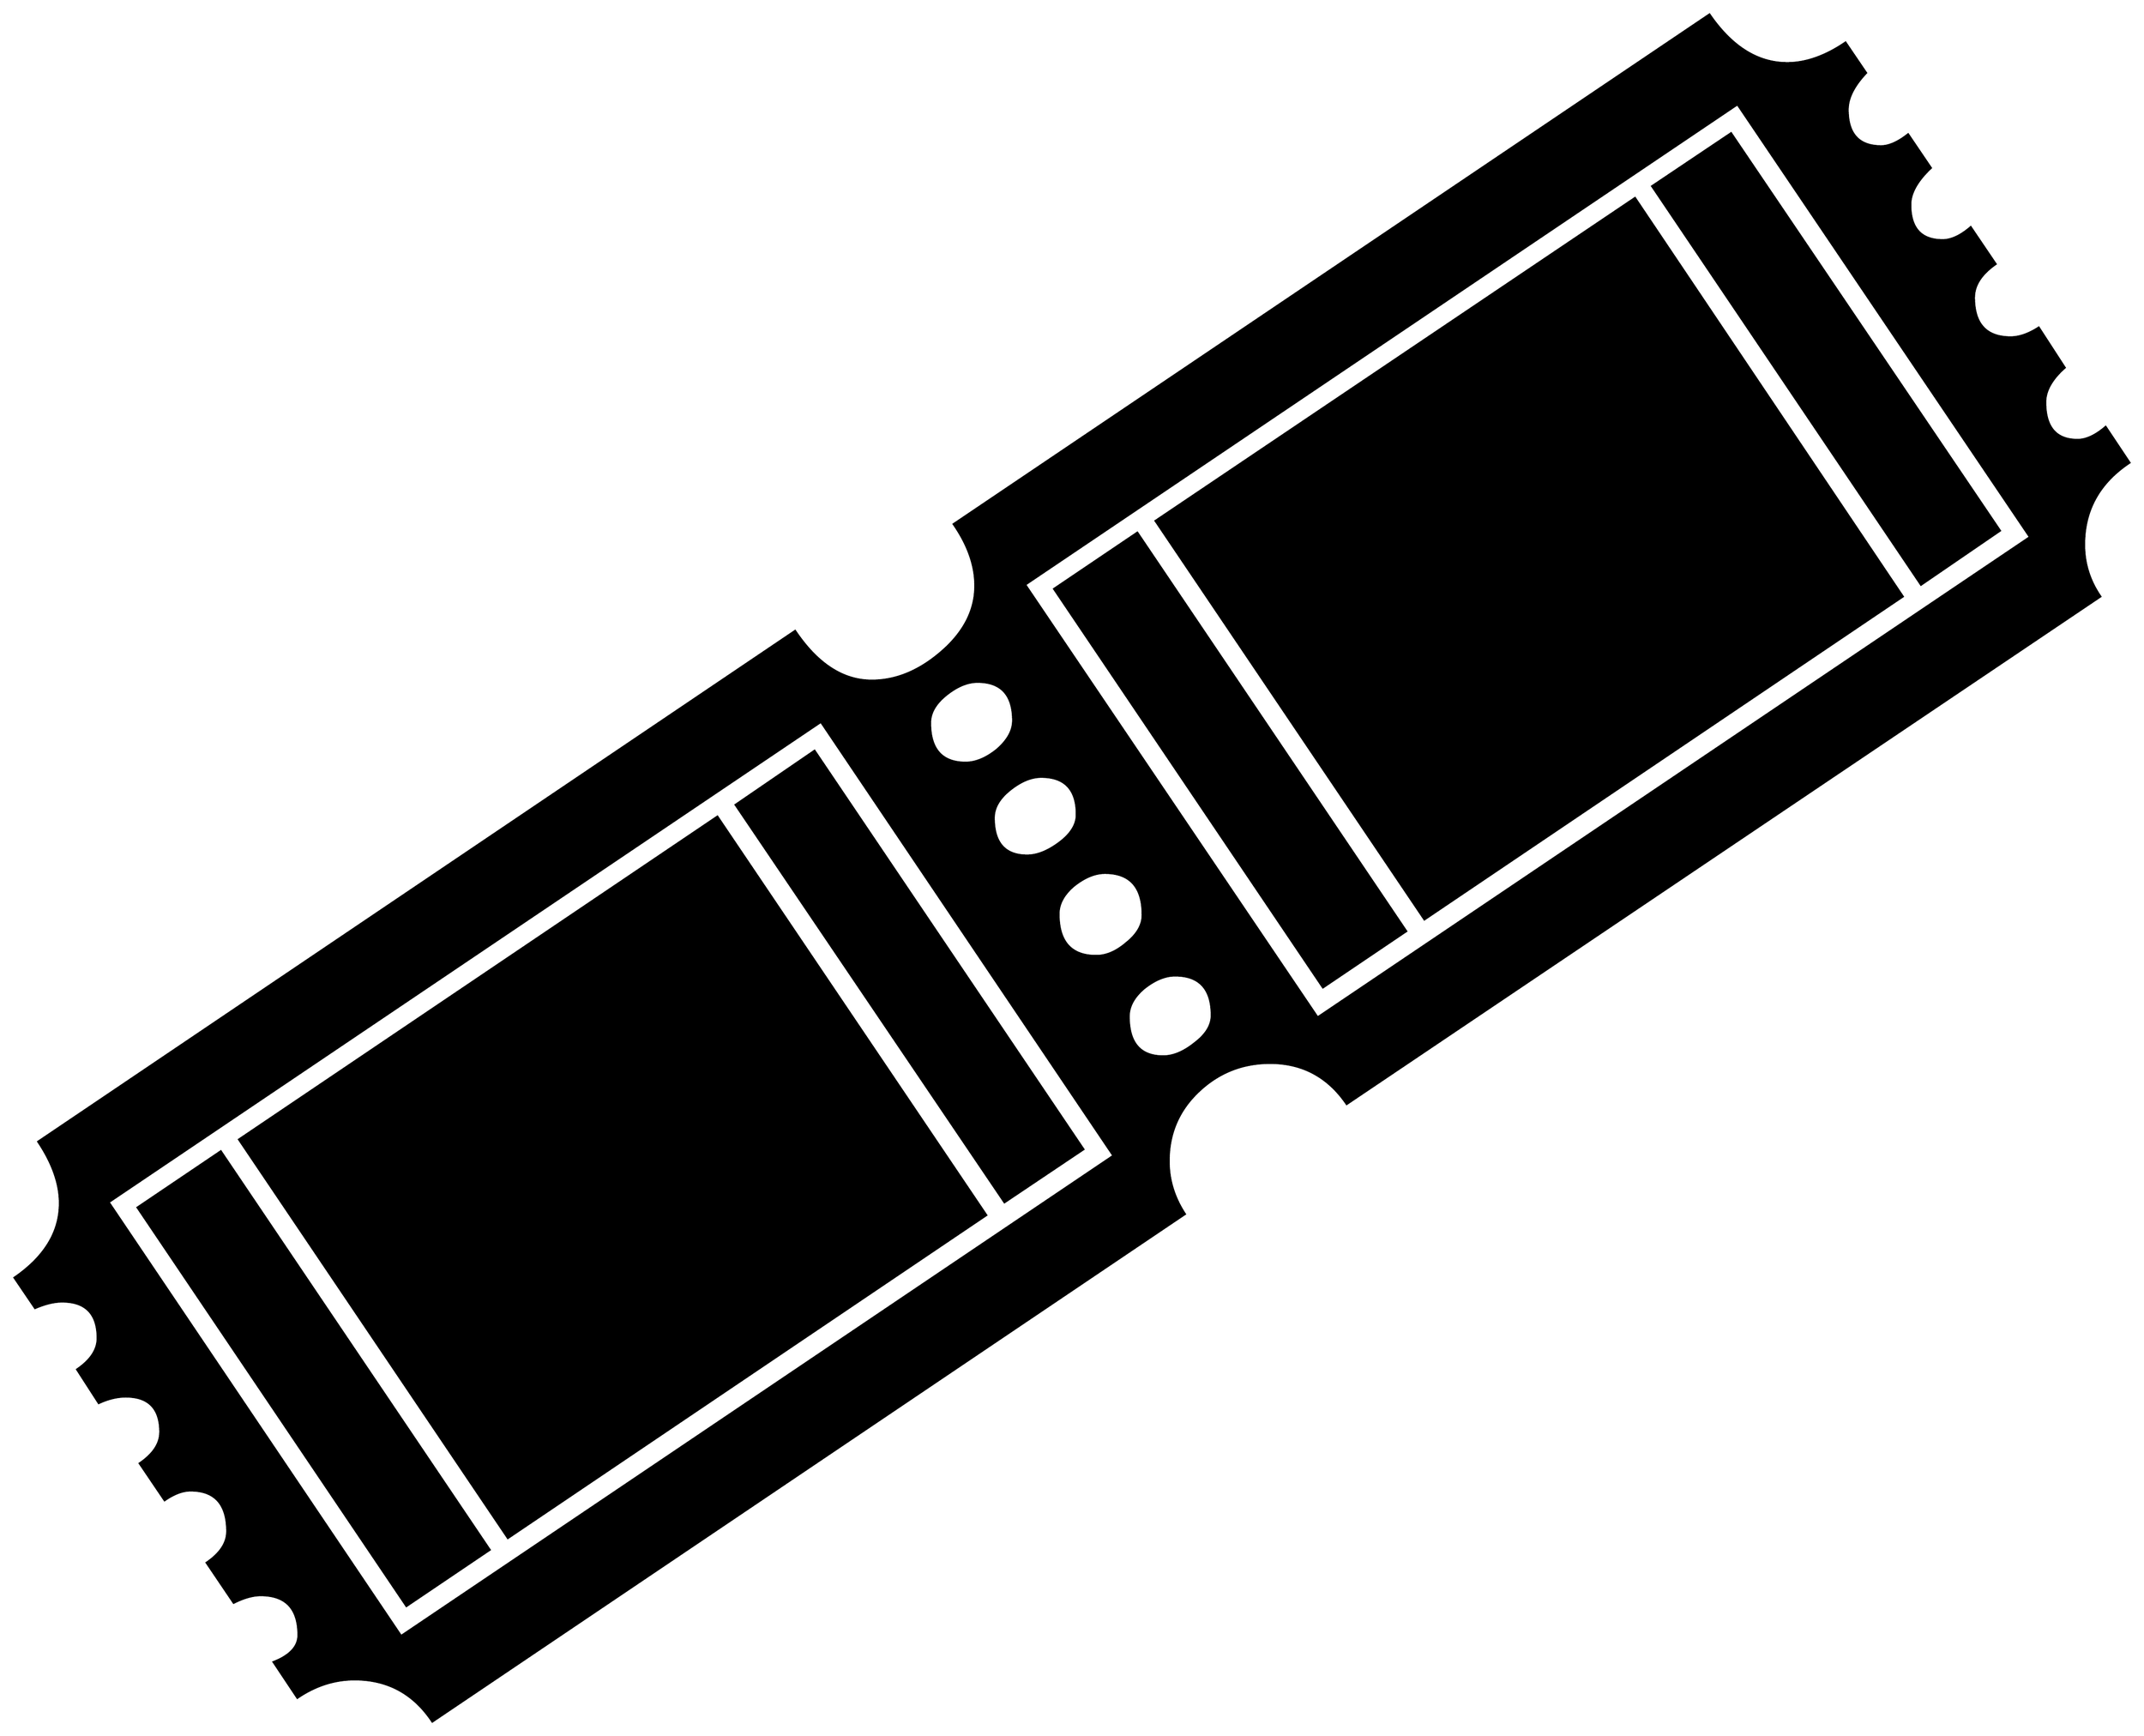


\begin{tikzpicture}[y=0.80pt, x=0.80pt, yscale=-1.0, xscale=1.0, inner sep=0pt, outer sep=0pt]
\begin{scope}[shift={(100.0,1791.0)},nonzero rule]
  \path[draw=.,fill=.,line width=1.600pt] (2003.0,-1043.0) ..
    controls (1975.0,-1024.333) and (1961.0,-999.0) ..
    (1961.0,-967.0) .. controls (1961.0,-949.667) and
    (1966.0,-933.667) .. (1976.0,-919.0) -- (1278.0,-449.0) ..
    controls (1260.667,-474.333) and (1237.0,-487.0) ..
    (1207.0,-487.0) .. controls (1181.0,-487.0) and
    (1158.667,-478.0) .. (1140.0,-460.0) .. controls
    (1122.0,-442.667) and (1113.0,-421.333) .. (1113.0,-396.0) ..
    controls (1113.0,-378.667) and (1118.0,-362.333) ..
    (1128.0,-347.0) -- (431.0,123.0) .. controls (413.667,97.0)
    and (389.667,84.0) .. (359.0,84.0) .. controls (340.333,84.0)
    and (322.667,89.667) .. (306.0,101.0) -- (284.0,68.0) ..
    controls (299.333,62.0) and (307.0,53.667) .. (307.0,43.0) ..
    controls (307.0,18.333) and (295.333,6.0) .. (272.0,6.0) ..
    controls (264.667,6.0) and (256.333,8.333) .. (247.0,13.0) --
    (222.0,-24.0) .. controls (234.667,-32.667) and (241.0,-42.333) ..
    (241.0,-53.0) .. controls (241.0,-78.333) and (229.667,-91.0) ..
    (207.0,-91.0) .. controls (199.667,-91.0) and (191.667,-88.0) ..
    (183.0,-82.0) -- (160.0,-116.0) .. controls (172.667,-124.667)
    and (179.0,-134.333) .. (179.0,-145.0) .. controls
    (179.0,-167.0) and (168.333,-178.0) .. (147.0,-178.0) ..
    controls (139.0,-178.0) and (130.667,-176.0) .. (122.0,-172.0)
    -- (102.0,-203.0) .. controls (114.667,-211.667) and
    (121.0,-221.333) .. (121.0,-232.0) .. controls (121.0,-254.667)
    and (110.0,-266.0) .. (88.0,-266.0) .. controls
    (80.667,-266.0) and (72.333,-264.0) .. (63.0,-260.0) --
    (44.0,-288.0) .. controls (72.0,-307.333) and (86.0,-330.333) ..
    (86.0,-357.0) .. controls (86.0,-375.0) and (79.333,-394.0) ..
    (66.0,-414.0) -- (767.0,-887.0) .. controls (787.667,-856.333)
    and (811.333,-841.0) .. (838.0,-841.0) .. controls
    (860.667,-841.0) and (882.333,-850.0) .. (903.0,-868.0) ..
    controls (923.667,-886.0) and (934.0,-906.333) .. (934.0,-929.0)
    .. controls (934.0,-947.667) and (927.333,-966.667) ..
    (914.0,-986.0) -- (1614.0,-1458.0) .. controls
    (1634.667,-1428.0) and (1658.667,-1413.0) .. (1686.0,-1413.0) ..
    controls (1703.333,-1413.0) and (1721.333,-1419.333) ..
    (1740.0,-1432.0) -- (1759.0,-1404.0) .. controls
    (1747.667,-1392.0) and (1742.0,-1380.667) .. (1742.0,-1370.0) ..
    controls (1742.0,-1347.333) and (1752.333,-1336.0) ..
    (1773.0,-1336.0) .. controls (1780.333,-1336.0) and
    (1788.667,-1339.667) .. (1798.0,-1347.0) -- (1819.0,-1316.0) ..
    controls (1806.333,-1304.0) and (1800.0,-1292.667) ..
    (1800.0,-1282.0) .. controls (1800.0,-1260.0) and
    (1810.0,-1249.0) .. (1830.0,-1249.0) .. controls
    (1838.0,-1249.0) and (1846.667,-1253.0) .. (1856.0,-1261.0) --
    (1879.0,-1227.0) .. controls (1865.667,-1217.667) and
    (1859.0,-1207.333) .. (1859.0,-1196.0) .. controls
    (1859.0,-1171.333) and (1870.333,-1159.0) .. (1893.0,-1159.0) ..
    controls (1901.0,-1159.0) and (1909.667,-1162.0) ..
    (1919.0,-1168.0) -- (1943.0,-1131.0) .. controls
    (1931.0,-1120.333) and (1925.0,-1109.667) .. (1925.0,-1099.0) ..
    controls (1925.0,-1075.667) and (1935.0,-1064.0) ..
    (1955.0,-1064.0) .. controls (1963.0,-1064.0) and
    (1971.667,-1068.0) .. (1981.0,-1076.0) -- (2003.0,-1043.0) --
    cycle(1911.0,-974.0) -- (1640.0,-1375.0) -- (980.0,-930.0)
    -- (1251.0,-529.0) -- (1911.0,-974.0) -- cycle(969.0,-804.0)
    .. controls (969.0,-828.0) and (958.0,-840.0) ..
    (936.0,-840.0) .. controls (926.667,-840.0) and (917.0,-836.0)
    .. (907.0,-828.0) .. controls (897.0,-820.0) and
    (892.0,-811.333) .. (892.0,-802.0) .. controls (892.0,-777.333)
    and (903.0,-765.0) .. (925.0,-765.0) .. controls
    (934.333,-765.0) and (944.0,-769.0) .. (954.0,-777.0) ..
    controls (964.0,-785.667) and (969.0,-794.667) .. (969.0,-804.0)
    -- cycle(1028.0,-717.0) .. controls (1028.0,-740.333) and
    (1017.0,-752.0) .. (995.0,-752.0) .. controls (985.667,-752.0)
    and (976.0,-748.0) .. (966.0,-740.0) .. controls
    (956.0,-732.0) and (951.0,-723.333) .. (951.0,-714.0) ..
    controls (951.0,-690.667) and (961.333,-679.0) .. (982.0,-679.0)
    .. controls (991.333,-679.0) and (1001.333,-683.0) ..
    (1012.0,-691.0) .. controls (1022.667,-699.0) and
    (1028.0,-707.667) .. (1028.0,-717.0) -- cycle(1089.0,-624.0)
    .. controls (1089.0,-650.0) and (1077.333,-663.0) ..
    (1054.0,-663.0) .. controls (1044.667,-663.0) and
    (1035.0,-659.0) .. (1025.0,-651.0) .. controls
    (1015.667,-643.0) and (1011.0,-634.333) .. (1011.0,-625.0) ..
    controls (1011.0,-599.0) and (1022.667,-586.0) ..
    (1046.0,-586.0) .. controls (1055.333,-586.0) and
    (1064.667,-590.0) .. (1074.0,-598.0) .. controls
    (1084.0,-606.0) and (1089.0,-614.667) .. (1089.0,-624.0) --
    cycle(1153.0,-531.0) .. controls (1153.0,-555.667) and
    (1141.667,-568.0) .. (1119.0,-568.0) .. controls
    (1109.667,-568.0) and (1100.0,-564.0) .. (1090.0,-556.0) ..
    controls (1080.667,-548.0) and (1076.0,-539.333) ..
    (1076.0,-530.0) .. controls (1076.0,-505.333) and
    (1086.667,-493.0) .. (1108.0,-493.0) .. controls
    (1117.333,-493.0) and (1127.0,-497.0) .. (1137.0,-505.0) ..
    controls (1147.667,-513.0) and (1153.0,-521.667) ..
    (1153.0,-531.0) -- cycle(1062.0,-401.0) -- (791.0,-803.0) --
    (131.0,-358.0) -- (402.0,44.0) -- (1062.0,-401.0) --
    cycle(1883.0,-980.0) -- (1810.0,-930.0) -- (1561.0,-1299.0)
    -- (1634.0,-1348.0) -- (1883.0,-980.0) --
    cycle(1793.0,-919.0) -- (1350.0,-620.0) -- (1101.0,-989.0)
    -- (1545.0,-1288.0) -- (1793.0,-919.0) --
    cycle(1333.0,-609.0) -- (1256.0,-557.0) -- (1007.0,-926.0)
    -- (1084.0,-978.0) -- (1333.0,-609.0) --
    cycle(1034.0,-407.0) -- (961.0,-358.0) -- (712.0,-726.0) --
    (785.0,-776.0) -- (1034.0,-407.0) -- cycle(944.0,-346.0) --
    (501.0,-47.0) -- (252.0,-416.0) -- (695.0,-715.0) --
    (944.0,-346.0) -- cycle(484.0,-36.0) -- (407.0,16.0) --
    (158.0,-353.0) -- (235.0,-405.0) -- (484.0,-36.0) -- cycle;
\end{scope}

\end{tikzpicture}


